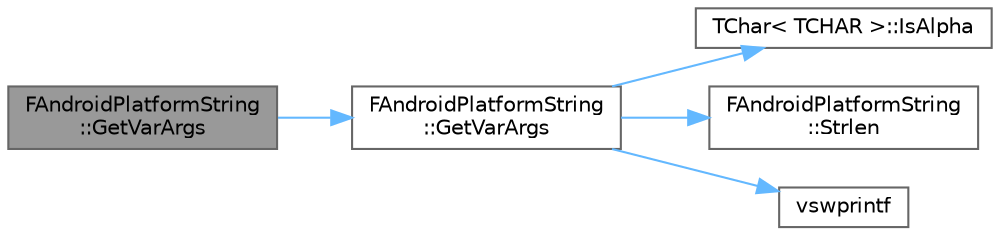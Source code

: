 digraph "FAndroidPlatformString::GetVarArgs"
{
 // INTERACTIVE_SVG=YES
 // LATEX_PDF_SIZE
  bgcolor="transparent";
  edge [fontname=Helvetica,fontsize=10,labelfontname=Helvetica,labelfontsize=10];
  node [fontname=Helvetica,fontsize=10,shape=box,height=0.2,width=0.4];
  rankdir="LR";
  Node1 [id="Node000001",label="FAndroidPlatformString\l::GetVarArgs",height=0.2,width=0.4,color="gray40", fillcolor="grey60", style="filled", fontcolor="black",tooltip=" "];
  Node1 -> Node2 [id="edge1_Node000001_Node000002",color="steelblue1",style="solid",tooltip=" "];
  Node2 [id="Node000002",label="FAndroidPlatformString\l::GetVarArgs",height=0.2,width=0.4,color="grey40", fillcolor="white", style="filled",URL="$d5/d69/structFAndroidPlatformString.html#ae27ef785b03487dc3443532147a43c0a",tooltip=" "];
  Node2 -> Node3 [id="edge2_Node000002_Node000003",color="steelblue1",style="solid",tooltip=" "];
  Node3 [id="Node000003",label="TChar\< TCHAR \>::IsAlpha",height=0.2,width=0.4,color="grey40", fillcolor="white", style="filled",URL="$d2/d80/structTChar.html#a5fd5d4b0451b491a5acc626c8946a6ec",tooltip=" "];
  Node2 -> Node4 [id="edge3_Node000002_Node000004",color="steelblue1",style="solid",tooltip=" "];
  Node4 [id="Node000004",label="FAndroidPlatformString\l::Strlen",height=0.2,width=0.4,color="grey40", fillcolor="white", style="filled",URL="$d5/d69/structFAndroidPlatformString.html#a8267ad96b698d049f90420e43eb9a2c2",tooltip=" "];
  Node2 -> Node5 [id="edge4_Node000002_Node000005",color="steelblue1",style="solid",tooltip=" "];
  Node5 [id="Node000005",label="vswprintf",height=0.2,width=0.4,color="grey40", fillcolor="white", style="filled",URL="$d3/d6a/AndroidSystemIncludes_8h.html#acb6525d297b6564c6df3b1e357eed107",tooltip=" "];
}
